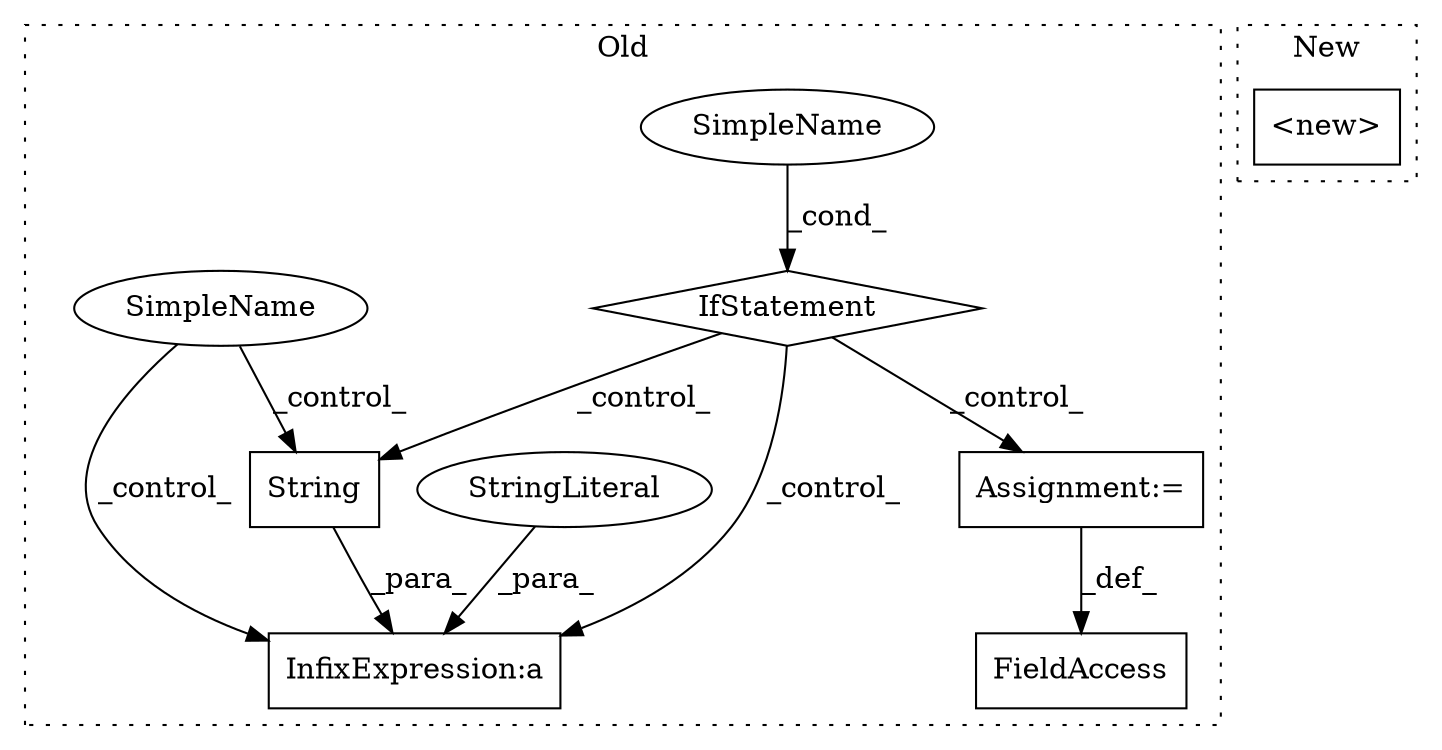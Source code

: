 digraph G {
subgraph cluster0 {
1 [label="String" a="32" s="584,596" l="7,1" shape="box"];
3 [label="InfixExpression:a" a="27" s="598" l="3" shape="box"];
4 [label="StringLiteral" a="45" s="601" l="10" shape="ellipse"];
5 [label="IfStatement" a="25" s="239,258" l="4,2" shape="diamond"];
6 [label="SimpleName" a="42" s="" l="" shape="ellipse"];
7 [label="SimpleName" a="42" s="" l="" shape="ellipse"];
8 [label="Assignment:=" a="7" s="366" l="1" shape="box"];
9 [label="FieldAccess" a="22" s="356" l="10" shape="box"];
label = "Old";
style="dotted";
}
subgraph cluster1 {
2 [label="<new>" a="46" s="2723" l="8" shape="box"];
label = "New";
style="dotted";
}
1 -> 3 [label="_para_"];
4 -> 3 [label="_para_"];
5 -> 3 [label="_control_"];
5 -> 1 [label="_control_"];
5 -> 8 [label="_control_"];
6 -> 5 [label="_cond_"];
7 -> 3 [label="_control_"];
7 -> 1 [label="_control_"];
8 -> 9 [label="_def_"];
}